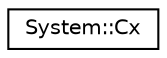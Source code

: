 digraph G
{
  edge [fontname="Helvetica",fontsize="10",labelfontname="Helvetica",labelfontsize="10"];
  node [fontname="Helvetica",fontsize="10",shape=record];
  rankdir="LR";
  Node1 [label="System::Cx",height=0.2,width=0.4,color="black", fillcolor="white", style="filled",URL="$struct_system_1_1_cx.html"];
}
